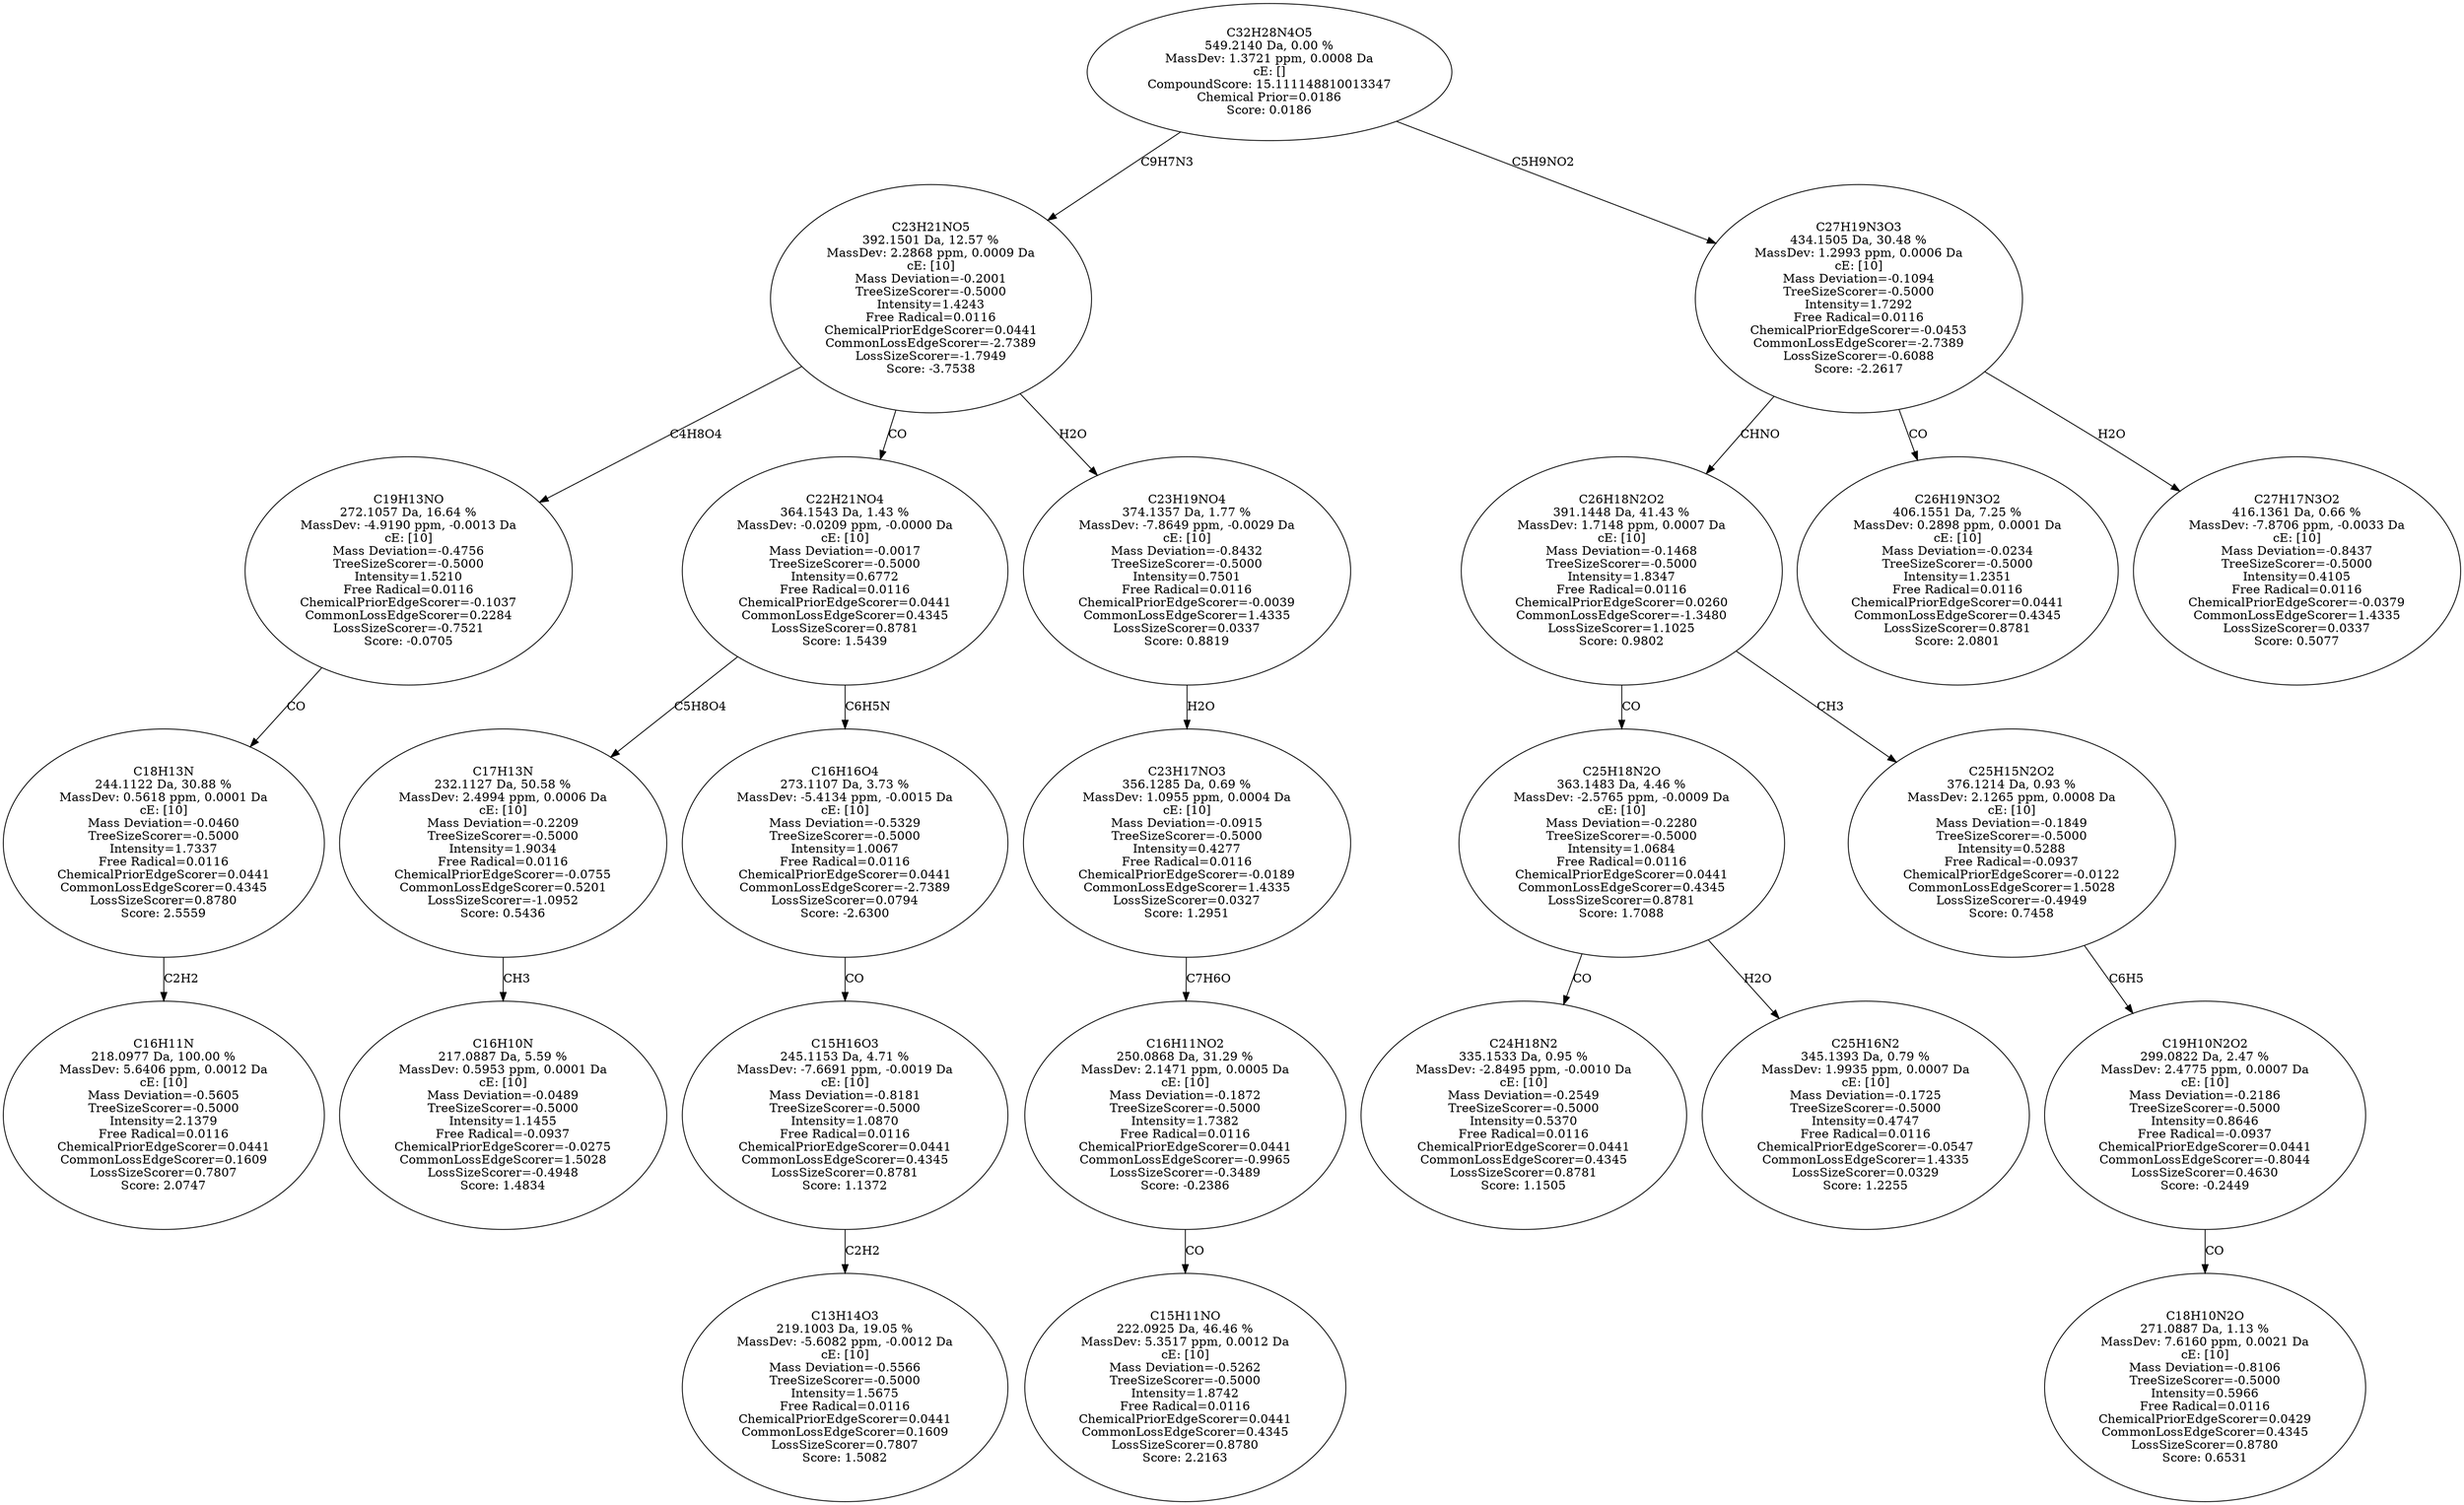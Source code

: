 strict digraph {
v1 [label="C16H11N\n218.0977 Da, 100.00 %\nMassDev: 5.6406 ppm, 0.0012 Da\ncE: [10]\nMass Deviation=-0.5605\nTreeSizeScorer=-0.5000\nIntensity=2.1379\nFree Radical=0.0116\nChemicalPriorEdgeScorer=0.0441\nCommonLossEdgeScorer=0.1609\nLossSizeScorer=0.7807\nScore: 2.0747"];
v2 [label="C18H13N\n244.1122 Da, 30.88 %\nMassDev: 0.5618 ppm, 0.0001 Da\ncE: [10]\nMass Deviation=-0.0460\nTreeSizeScorer=-0.5000\nIntensity=1.7337\nFree Radical=0.0116\nChemicalPriorEdgeScorer=0.0441\nCommonLossEdgeScorer=0.4345\nLossSizeScorer=0.8780\nScore: 2.5559"];
v3 [label="C19H13NO\n272.1057 Da, 16.64 %\nMassDev: -4.9190 ppm, -0.0013 Da\ncE: [10]\nMass Deviation=-0.4756\nTreeSizeScorer=-0.5000\nIntensity=1.5210\nFree Radical=0.0116\nChemicalPriorEdgeScorer=-0.1037\nCommonLossEdgeScorer=0.2284\nLossSizeScorer=-0.7521\nScore: -0.0705"];
v4 [label="C16H10N\n217.0887 Da, 5.59 %\nMassDev: 0.5953 ppm, 0.0001 Da\ncE: [10]\nMass Deviation=-0.0489\nTreeSizeScorer=-0.5000\nIntensity=1.1455\nFree Radical=-0.0937\nChemicalPriorEdgeScorer=-0.0275\nCommonLossEdgeScorer=1.5028\nLossSizeScorer=-0.4948\nScore: 1.4834"];
v5 [label="C17H13N\n232.1127 Da, 50.58 %\nMassDev: 2.4994 ppm, 0.0006 Da\ncE: [10]\nMass Deviation=-0.2209\nTreeSizeScorer=-0.5000\nIntensity=1.9034\nFree Radical=0.0116\nChemicalPriorEdgeScorer=-0.0755\nCommonLossEdgeScorer=0.5201\nLossSizeScorer=-1.0952\nScore: 0.5436"];
v6 [label="C13H14O3\n219.1003 Da, 19.05 %\nMassDev: -5.6082 ppm, -0.0012 Da\ncE: [10]\nMass Deviation=-0.5566\nTreeSizeScorer=-0.5000\nIntensity=1.5675\nFree Radical=0.0116\nChemicalPriorEdgeScorer=0.0441\nCommonLossEdgeScorer=0.1609\nLossSizeScorer=0.7807\nScore: 1.5082"];
v7 [label="C15H16O3\n245.1153 Da, 4.71 %\nMassDev: -7.6691 ppm, -0.0019 Da\ncE: [10]\nMass Deviation=-0.8181\nTreeSizeScorer=-0.5000\nIntensity=1.0870\nFree Radical=0.0116\nChemicalPriorEdgeScorer=0.0441\nCommonLossEdgeScorer=0.4345\nLossSizeScorer=0.8781\nScore: 1.1372"];
v8 [label="C16H16O4\n273.1107 Da, 3.73 %\nMassDev: -5.4134 ppm, -0.0015 Da\ncE: [10]\nMass Deviation=-0.5329\nTreeSizeScorer=-0.5000\nIntensity=1.0067\nFree Radical=0.0116\nChemicalPriorEdgeScorer=0.0441\nCommonLossEdgeScorer=-2.7389\nLossSizeScorer=0.0794\nScore: -2.6300"];
v9 [label="C22H21NO4\n364.1543 Da, 1.43 %\nMassDev: -0.0209 ppm, -0.0000 Da\ncE: [10]\nMass Deviation=-0.0017\nTreeSizeScorer=-0.5000\nIntensity=0.6772\nFree Radical=0.0116\nChemicalPriorEdgeScorer=0.0441\nCommonLossEdgeScorer=0.4345\nLossSizeScorer=0.8781\nScore: 1.5439"];
v10 [label="C15H11NO\n222.0925 Da, 46.46 %\nMassDev: 5.3517 ppm, 0.0012 Da\ncE: [10]\nMass Deviation=-0.5262\nTreeSizeScorer=-0.5000\nIntensity=1.8742\nFree Radical=0.0116\nChemicalPriorEdgeScorer=0.0441\nCommonLossEdgeScorer=0.4345\nLossSizeScorer=0.8780\nScore: 2.2163"];
v11 [label="C16H11NO2\n250.0868 Da, 31.29 %\nMassDev: 2.1471 ppm, 0.0005 Da\ncE: [10]\nMass Deviation=-0.1872\nTreeSizeScorer=-0.5000\nIntensity=1.7382\nFree Radical=0.0116\nChemicalPriorEdgeScorer=0.0441\nCommonLossEdgeScorer=-0.9965\nLossSizeScorer=-0.3489\nScore: -0.2386"];
v12 [label="C23H17NO3\n356.1285 Da, 0.69 %\nMassDev: 1.0955 ppm, 0.0004 Da\ncE: [10]\nMass Deviation=-0.0915\nTreeSizeScorer=-0.5000\nIntensity=0.4277\nFree Radical=0.0116\nChemicalPriorEdgeScorer=-0.0189\nCommonLossEdgeScorer=1.4335\nLossSizeScorer=0.0327\nScore: 1.2951"];
v13 [label="C23H19NO4\n374.1357 Da, 1.77 %\nMassDev: -7.8649 ppm, -0.0029 Da\ncE: [10]\nMass Deviation=-0.8432\nTreeSizeScorer=-0.5000\nIntensity=0.7501\nFree Radical=0.0116\nChemicalPriorEdgeScorer=-0.0039\nCommonLossEdgeScorer=1.4335\nLossSizeScorer=0.0337\nScore: 0.8819"];
v14 [label="C23H21NO5\n392.1501 Da, 12.57 %\nMassDev: 2.2868 ppm, 0.0009 Da\ncE: [10]\nMass Deviation=-0.2001\nTreeSizeScorer=-0.5000\nIntensity=1.4243\nFree Radical=0.0116\nChemicalPriorEdgeScorer=0.0441\nCommonLossEdgeScorer=-2.7389\nLossSizeScorer=-1.7949\nScore: -3.7538"];
v15 [label="C24H18N2\n335.1533 Da, 0.95 %\nMassDev: -2.8495 ppm, -0.0010 Da\ncE: [10]\nMass Deviation=-0.2549\nTreeSizeScorer=-0.5000\nIntensity=0.5370\nFree Radical=0.0116\nChemicalPriorEdgeScorer=0.0441\nCommonLossEdgeScorer=0.4345\nLossSizeScorer=0.8781\nScore: 1.1505"];
v16 [label="C25H16N2\n345.1393 Da, 0.79 %\nMassDev: 1.9935 ppm, 0.0007 Da\ncE: [10]\nMass Deviation=-0.1725\nTreeSizeScorer=-0.5000\nIntensity=0.4747\nFree Radical=0.0116\nChemicalPriorEdgeScorer=-0.0547\nCommonLossEdgeScorer=1.4335\nLossSizeScorer=0.0329\nScore: 1.2255"];
v17 [label="C25H18N2O\n363.1483 Da, 4.46 %\nMassDev: -2.5765 ppm, -0.0009 Da\ncE: [10]\nMass Deviation=-0.2280\nTreeSizeScorer=-0.5000\nIntensity=1.0684\nFree Radical=0.0116\nChemicalPriorEdgeScorer=0.0441\nCommonLossEdgeScorer=0.4345\nLossSizeScorer=0.8781\nScore: 1.7088"];
v18 [label="C18H10N2O\n271.0887 Da, 1.13 %\nMassDev: 7.6160 ppm, 0.0021 Da\ncE: [10]\nMass Deviation=-0.8106\nTreeSizeScorer=-0.5000\nIntensity=0.5966\nFree Radical=0.0116\nChemicalPriorEdgeScorer=0.0429\nCommonLossEdgeScorer=0.4345\nLossSizeScorer=0.8780\nScore: 0.6531"];
v19 [label="C19H10N2O2\n299.0822 Da, 2.47 %\nMassDev: 2.4775 ppm, 0.0007 Da\ncE: [10]\nMass Deviation=-0.2186\nTreeSizeScorer=-0.5000\nIntensity=0.8646\nFree Radical=-0.0937\nChemicalPriorEdgeScorer=0.0441\nCommonLossEdgeScorer=-0.8044\nLossSizeScorer=0.4630\nScore: -0.2449"];
v20 [label="C25H15N2O2\n376.1214 Da, 0.93 %\nMassDev: 2.1265 ppm, 0.0008 Da\ncE: [10]\nMass Deviation=-0.1849\nTreeSizeScorer=-0.5000\nIntensity=0.5288\nFree Radical=-0.0937\nChemicalPriorEdgeScorer=-0.0122\nCommonLossEdgeScorer=1.5028\nLossSizeScorer=-0.4949\nScore: 0.7458"];
v21 [label="C26H18N2O2\n391.1448 Da, 41.43 %\nMassDev: 1.7148 ppm, 0.0007 Da\ncE: [10]\nMass Deviation=-0.1468\nTreeSizeScorer=-0.5000\nIntensity=1.8347\nFree Radical=0.0116\nChemicalPriorEdgeScorer=0.0260\nCommonLossEdgeScorer=-1.3480\nLossSizeScorer=1.1025\nScore: 0.9802"];
v22 [label="C26H19N3O2\n406.1551 Da, 7.25 %\nMassDev: 0.2898 ppm, 0.0001 Da\ncE: [10]\nMass Deviation=-0.0234\nTreeSizeScorer=-0.5000\nIntensity=1.2351\nFree Radical=0.0116\nChemicalPriorEdgeScorer=0.0441\nCommonLossEdgeScorer=0.4345\nLossSizeScorer=0.8781\nScore: 2.0801"];
v23 [label="C27H17N3O2\n416.1361 Da, 0.66 %\nMassDev: -7.8706 ppm, -0.0033 Da\ncE: [10]\nMass Deviation=-0.8437\nTreeSizeScorer=-0.5000\nIntensity=0.4105\nFree Radical=0.0116\nChemicalPriorEdgeScorer=-0.0379\nCommonLossEdgeScorer=1.4335\nLossSizeScorer=0.0337\nScore: 0.5077"];
v24 [label="C27H19N3O3\n434.1505 Da, 30.48 %\nMassDev: 1.2993 ppm, 0.0006 Da\ncE: [10]\nMass Deviation=-0.1094\nTreeSizeScorer=-0.5000\nIntensity=1.7292\nFree Radical=0.0116\nChemicalPriorEdgeScorer=-0.0453\nCommonLossEdgeScorer=-2.7389\nLossSizeScorer=-0.6088\nScore: -2.2617"];
v25 [label="C32H28N4O5\n549.2140 Da, 0.00 %\nMassDev: 1.3721 ppm, 0.0008 Da\ncE: []\nCompoundScore: 15.111148810013347\nChemical Prior=0.0186\nScore: 0.0186"];
v2 -> v1 [label="C2H2"];
v3 -> v2 [label="CO"];
v14 -> v3 [label="C4H8O4"];
v5 -> v4 [label="CH3"];
v9 -> v5 [label="C5H8O4"];
v7 -> v6 [label="C2H2"];
v8 -> v7 [label="CO"];
v9 -> v8 [label="C6H5N"];
v14 -> v9 [label="CO"];
v11 -> v10 [label="CO"];
v12 -> v11 [label="C7H6O"];
v13 -> v12 [label="H2O"];
v14 -> v13 [label="H2O"];
v25 -> v14 [label="C9H7N3"];
v17 -> v15 [label="CO"];
v17 -> v16 [label="H2O"];
v21 -> v17 [label="CO"];
v19 -> v18 [label="CO"];
v20 -> v19 [label="C6H5"];
v21 -> v20 [label="CH3"];
v24 -> v21 [label="CHNO"];
v24 -> v22 [label="CO"];
v24 -> v23 [label="H2O"];
v25 -> v24 [label="C5H9NO2"];
}